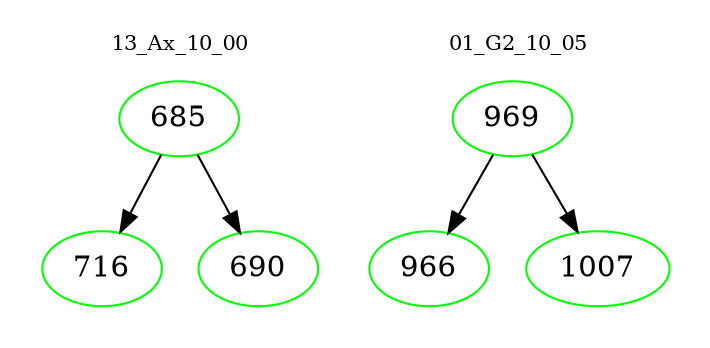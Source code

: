digraph{
subgraph cluster_0 {
color = white
label = "13_Ax_10_00";
fontsize=10;
T0_685 [label="685", color="green"]
T0_685 -> T0_716 [color="black"]
T0_716 [label="716", color="green"]
T0_685 -> T0_690 [color="black"]
T0_690 [label="690", color="green"]
}
subgraph cluster_1 {
color = white
label = "01_G2_10_05";
fontsize=10;
T1_969 [label="969", color="green"]
T1_969 -> T1_966 [color="black"]
T1_966 [label="966", color="green"]
T1_969 -> T1_1007 [color="black"]
T1_1007 [label="1007", color="green"]
}
}

